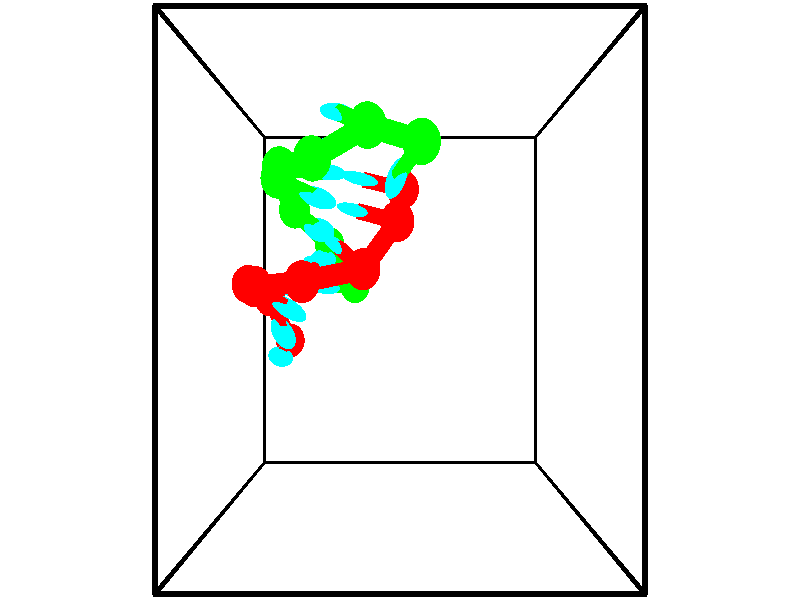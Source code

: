 // switches for output
#declare DRAW_BASES = 1; // possible values are 0, 1; only relevant for DNA ribbons
#declare DRAW_BASES_TYPE = 3; // possible values are 1, 2, 3; only relevant for DNA ribbons
#declare DRAW_FOG = 0; // set to 1 to enable fog

#include "colors.inc"

#include "transforms.inc"
background { rgb <1, 1, 1>}

#default {
   normal{
       ripples 0.25
       frequency 0.20
       turbulence 0.2
       lambda 5
   }
	finish {
		phong 0.1
		phong_size 40.
	}
}

// original window dimensions: 1024x640


// camera settings

camera {
	sky <-0, 1, 0>
	up <-0, 1, 0>
	right 1.6 * <1, 0, 0>
	location <2.5, 2.5, 11.1562>
	look_at <2.5, 2.5, 2.5>
	direction <0, 0, -8.6562>
	angle 67.0682
}


# declare cpy_camera_pos = <2.5, 2.5, 11.1562>;
# if (DRAW_FOG = 1)
fog {
	fog_type 2
	up vnormalize(cpy_camera_pos)
	color rgbt<1,1,1,0.3>
	distance 1e-5
	fog_alt 3e-3
	fog_offset 4
}
# end


// LIGHTS

# declare lum = 6;
global_settings {
	ambient_light rgb lum * <0.05, 0.05, 0.05>
	max_trace_level 15
}# declare cpy_direct_light_amount = 0.25;
light_source
{	1000 * <-1, -1, 1>,
	rgb lum * cpy_direct_light_amount
	parallel
}

light_source
{	1000 * <1, 1, -1>,
	rgb lum * cpy_direct_light_amount
	parallel
}

// strand 0

// nucleotide -1

// particle -1
sphere {
	<0.558063, 1.902774, 0.467692> 0.250000
	pigment { color rgbt <1,0,0,0> }
	no_shadow
}
cylinder {
	<0.537750, 1.798042, 0.853203>,  <0.525563, 1.735203, 1.084509>, 0.100000
	pigment { color rgbt <1,0,0,0> }
	no_shadow
}
cylinder {
	<0.537750, 1.798042, 0.853203>,  <0.558063, 1.902774, 0.467692>, 0.100000
	pigment { color rgbt <1,0,0,0> }
	no_shadow
}

// particle -1
sphere {
	<0.537750, 1.798042, 0.853203> 0.100000
	pigment { color rgbt <1,0,0,0> }
	no_shadow
}
sphere {
	0, 1
	scale<0.080000,0.200000,0.300000>
	matrix <0.336689, 0.904042, 0.263341,
		-0.940246, 0.337866, 0.042247,
		-0.050781, -0.261830, 0.963777,
		0.522516, 1.719493, 1.142336>
	pigment { color rgbt <0,1,1,0> }
	no_shadow
}
cylinder {
	<0.297952, 2.518930, 0.933722>,  <0.558063, 1.902774, 0.467692>, 0.130000
	pigment { color rgbt <1,0,0,0> }
	no_shadow
}

// nucleotide -1

// particle -1
sphere {
	<0.297952, 2.518930, 0.933722> 0.250000
	pigment { color rgbt <1,0,0,0> }
	no_shadow
}
cylinder {
	<0.472298, 2.253036, 1.176424>,  <0.576905, 2.093500, 1.322045>, 0.100000
	pigment { color rgbt <1,0,0,0> }
	no_shadow
}
cylinder {
	<0.472298, 2.253036, 1.176424>,  <0.297952, 2.518930, 0.933722>, 0.100000
	pigment { color rgbt <1,0,0,0> }
	no_shadow
}

// particle -1
sphere {
	<0.472298, 2.253036, 1.176424> 0.100000
	pigment { color rgbt <1,0,0,0> }
	no_shadow
}
sphere {
	0, 1
	scale<0.080000,0.200000,0.300000>
	matrix <0.463337, 0.743691, 0.481915,
		-0.771583, 0.071081, 0.632145,
		0.435865, -0.664734, 0.606754,
		0.603057, 2.053617, 1.358450>
	pigment { color rgbt <0,1,1,0> }
	no_shadow
}
cylinder {
	<0.131660, 2.704525, 1.737880>,  <0.297952, 2.518930, 0.933722>, 0.130000
	pigment { color rgbt <1,0,0,0> }
	no_shadow
}

// nucleotide -1

// particle -1
sphere {
	<0.131660, 2.704525, 1.737880> 0.250000
	pigment { color rgbt <1,0,0,0> }
	no_shadow
}
cylinder {
	<0.482258, 2.523180, 1.673107>,  <0.692616, 2.414373, 1.634244>, 0.100000
	pigment { color rgbt <1,0,0,0> }
	no_shadow
}
cylinder {
	<0.482258, 2.523180, 1.673107>,  <0.131660, 2.704525, 1.737880>, 0.100000
	pigment { color rgbt <1,0,0,0> }
	no_shadow
}

// particle -1
sphere {
	<0.482258, 2.523180, 1.673107> 0.100000
	pigment { color rgbt <1,0,0,0> }
	no_shadow
}
sphere {
	0, 1
	scale<0.080000,0.200000,0.300000>
	matrix <0.475664, 0.763741, 0.436398,
		-0.074172, -0.459525, 0.885062,
		0.876494, -0.453361, -0.161931,
		0.745206, 2.387172, 1.624528>
	pigment { color rgbt <0,1,1,0> }
	no_shadow
}
cylinder {
	<0.393834, 2.661824, 2.392466>,  <0.131660, 2.704525, 1.737880>, 0.130000
	pigment { color rgbt <1,0,0,0> }
	no_shadow
}

// nucleotide -1

// particle -1
sphere {
	<0.393834, 2.661824, 2.392466> 0.250000
	pigment { color rgbt <1,0,0,0> }
	no_shadow
}
cylinder {
	<0.659599, 2.676277, 2.093870>,  <0.819059, 2.684949, 1.914712>, 0.100000
	pigment { color rgbt <1,0,0,0> }
	no_shadow
}
cylinder {
	<0.659599, 2.676277, 2.093870>,  <0.393834, 2.661824, 2.392466>, 0.100000
	pigment { color rgbt <1,0,0,0> }
	no_shadow
}

// particle -1
sphere {
	<0.659599, 2.676277, 2.093870> 0.100000
	pigment { color rgbt <1,0,0,0> }
	no_shadow
}
sphere {
	0, 1
	scale<0.080000,0.200000,0.300000>
	matrix <0.544389, 0.660940, 0.516526,
		0.512049, -0.749568, 0.419468,
		0.664415, 0.036133, -0.746491,
		0.858924, 2.687117, 1.869923>
	pigment { color rgbt <0,1,1,0> }
	no_shadow
}
cylinder {
	<1.125897, 2.713724, 2.691249>,  <0.393834, 2.661824, 2.392466>, 0.130000
	pigment { color rgbt <1,0,0,0> }
	no_shadow
}

// nucleotide -1

// particle -1
sphere {
	<1.125897, 2.713724, 2.691249> 0.250000
	pigment { color rgbt <1,0,0,0> }
	no_shadow
}
cylinder {
	<1.175453, 2.819336, 2.308640>,  <1.205187, 2.882703, 2.079074>, 0.100000
	pigment { color rgbt <1,0,0,0> }
	no_shadow
}
cylinder {
	<1.175453, 2.819336, 2.308640>,  <1.125897, 2.713724, 2.691249>, 0.100000
	pigment { color rgbt <1,0,0,0> }
	no_shadow
}

// particle -1
sphere {
	<1.175453, 2.819336, 2.308640> 0.100000
	pigment { color rgbt <1,0,0,0> }
	no_shadow
}
sphere {
	0, 1
	scale<0.080000,0.200000,0.300000>
	matrix <0.655946, 0.701511, 0.278598,
		0.744571, -0.661944, -0.086279,
		0.123891, 0.264030, -0.956525,
		1.212620, 2.898545, 2.021682>
	pigment { color rgbt <0,1,1,0> }
	no_shadow
}
cylinder {
	<1.969682, 2.865984, 2.533649>,  <1.125897, 2.713724, 2.691249>, 0.130000
	pigment { color rgbt <1,0,0,0> }
	no_shadow
}

// nucleotide -1

// particle -1
sphere {
	<1.969682, 2.865984, 2.533649> 0.250000
	pigment { color rgbt <1,0,0,0> }
	no_shadow
}
cylinder {
	<1.731556, 3.044344, 2.266285>,  <1.588680, 3.151360, 2.105866>, 0.100000
	pigment { color rgbt <1,0,0,0> }
	no_shadow
}
cylinder {
	<1.731556, 3.044344, 2.266285>,  <1.969682, 2.865984, 2.533649>, 0.100000
	pigment { color rgbt <1,0,0,0> }
	no_shadow
}

// particle -1
sphere {
	<1.731556, 3.044344, 2.266285> 0.100000
	pigment { color rgbt <1,0,0,0> }
	no_shadow
}
sphere {
	0, 1
	scale<0.080000,0.200000,0.300000>
	matrix <0.451001, 0.873914, 0.181309,
		0.664979, -0.193517, -0.721356,
		-0.595316, 0.445899, -0.668410,
		1.552961, 3.178114, 2.065762>
	pigment { color rgbt <0,1,1,0> }
	no_shadow
}
cylinder {
	<2.459049, 3.457465, 2.330131>,  <1.969682, 2.865984, 2.533649>, 0.130000
	pigment { color rgbt <1,0,0,0> }
	no_shadow
}

// nucleotide -1

// particle -1
sphere {
	<2.459049, 3.457465, 2.330131> 0.250000
	pigment { color rgbt <1,0,0,0> }
	no_shadow
}
cylinder {
	<2.096771, 3.551867, 2.189266>,  <1.879404, 3.608508, 2.104747>, 0.100000
	pigment { color rgbt <1,0,0,0> }
	no_shadow
}
cylinder {
	<2.096771, 3.551867, 2.189266>,  <2.459049, 3.457465, 2.330131>, 0.100000
	pigment { color rgbt <1,0,0,0> }
	no_shadow
}

// particle -1
sphere {
	<2.096771, 3.551867, 2.189266> 0.100000
	pigment { color rgbt <1,0,0,0> }
	no_shadow
}
sphere {
	0, 1
	scale<0.080000,0.200000,0.300000>
	matrix <0.212626, 0.971555, 0.104260,
		0.366751, 0.019549, -0.930114,
		-0.905695, 0.236004, -0.352162,
		1.825063, 3.622668, 2.083617>
	pigment { color rgbt <0,1,1,0> }
	no_shadow
}
cylinder {
	<2.544971, 3.935649, 1.759212>,  <2.459049, 3.457465, 2.330131>, 0.130000
	pigment { color rgbt <1,0,0,0> }
	no_shadow
}

// nucleotide -1

// particle -1
sphere {
	<2.544971, 3.935649, 1.759212> 0.250000
	pigment { color rgbt <1,0,0,0> }
	no_shadow
}
cylinder {
	<2.174114, 3.990095, 1.898857>,  <1.951600, 4.022763, 1.982644>, 0.100000
	pigment { color rgbt <1,0,0,0> }
	no_shadow
}
cylinder {
	<2.174114, 3.990095, 1.898857>,  <2.544971, 3.935649, 1.759212>, 0.100000
	pigment { color rgbt <1,0,0,0> }
	no_shadow
}

// particle -1
sphere {
	<2.174114, 3.990095, 1.898857> 0.100000
	pigment { color rgbt <1,0,0,0> }
	no_shadow
}
sphere {
	0, 1
	scale<0.080000,0.200000,0.300000>
	matrix <0.184586, 0.976709, 0.109398,
		-0.326092, 0.165869, -0.930673,
		-0.927142, 0.136115, 0.349114,
		1.895972, 4.030930, 2.003591>
	pigment { color rgbt <0,1,1,0> }
	no_shadow
}
// strand 1

// nucleotide -1

// particle -1
sphere {
	<2.780487, 4.214155, 3.318728> 0.250000
	pigment { color rgbt <0,1,0,0> }
	no_shadow
}
cylinder {
	<2.589958, 4.037445, 3.014635>,  <2.475641, 3.931419, 2.832179>, 0.100000
	pigment { color rgbt <0,1,0,0> }
	no_shadow
}
cylinder {
	<2.589958, 4.037445, 3.014635>,  <2.780487, 4.214155, 3.318728>, 0.100000
	pigment { color rgbt <0,1,0,0> }
	no_shadow
}

// particle -1
sphere {
	<2.589958, 4.037445, 3.014635> 0.100000
	pigment { color rgbt <0,1,0,0> }
	no_shadow
}
sphere {
	0, 1
	scale<0.080000,0.200000,0.300000>
	matrix <0.868470, -0.101271, -0.485287,
		0.137397, -0.891392, 0.431905,
		-0.476321, -0.441774, -0.760233,
		2.447062, 3.904913, 2.786565>
	pigment { color rgbt <0,1,1,0> }
	no_shadow
}
cylinder {
	<2.078902, 4.389383, 3.323661>,  <2.780487, 4.214155, 3.318728>, 0.130000
	pigment { color rgbt <0,1,0,0> }
	no_shadow
}

// nucleotide -1

// particle -1
sphere {
	<2.078902, 4.389383, 3.323661> 0.250000
	pigment { color rgbt <0,1,0,0> }
	no_shadow
}
cylinder {
	<1.824448, 4.542229, 3.055536>,  <1.671775, 4.633936, 2.894661>, 0.100000
	pigment { color rgbt <0,1,0,0> }
	no_shadow
}
cylinder {
	<1.824448, 4.542229, 3.055536>,  <2.078902, 4.389383, 3.323661>, 0.100000
	pigment { color rgbt <0,1,0,0> }
	no_shadow
}

// particle -1
sphere {
	<1.824448, 4.542229, 3.055536> 0.100000
	pigment { color rgbt <0,1,0,0> }
	no_shadow
}
sphere {
	0, 1
	scale<0.080000,0.200000,0.300000>
	matrix <-0.017576, -0.875708, -0.482522,
		-0.771376, -0.295168, 0.563786,
		-0.636136, 0.382115, -0.670312,
		1.633607, 4.656863, 2.854443>
	pigment { color rgbt <0,1,1,0> }
	no_shadow
}
cylinder {
	<1.337485, 4.057476, 3.181609>,  <2.078902, 4.389383, 3.323661>, 0.130000
	pigment { color rgbt <0,1,0,0> }
	no_shadow
}

// nucleotide -1

// particle -1
sphere {
	<1.337485, 4.057476, 3.181609> 0.250000
	pigment { color rgbt <0,1,0,0> }
	no_shadow
}
cylinder {
	<1.452820, 4.214680, 2.832346>,  <1.522020, 4.309002, 2.622788>, 0.100000
	pigment { color rgbt <0,1,0,0> }
	no_shadow
}
cylinder {
	<1.452820, 4.214680, 2.832346>,  <1.337485, 4.057476, 3.181609>, 0.100000
	pigment { color rgbt <0,1,0,0> }
	no_shadow
}

// particle -1
sphere {
	<1.452820, 4.214680, 2.832346> 0.100000
	pigment { color rgbt <0,1,0,0> }
	no_shadow
}
sphere {
	0, 1
	scale<0.080000,0.200000,0.300000>
	matrix <-0.148432, -0.882519, -0.446237,
		-0.945955, 0.258271, -0.196127,
		0.288336, 0.393009, -0.873159,
		1.539321, 4.332582, 2.570398>
	pigment { color rgbt <0,1,1,0> }
	no_shadow
}
cylinder {
	<0.805233, 4.051762, 2.641385>,  <1.337485, 4.057476, 3.181609>, 0.130000
	pigment { color rgbt <0,1,0,0> }
	no_shadow
}

// nucleotide -1

// particle -1
sphere {
	<0.805233, 4.051762, 2.641385> 0.250000
	pigment { color rgbt <0,1,0,0> }
	no_shadow
}
cylinder {
	<1.158821, 4.059647, 2.454535>,  <1.370974, 4.064377, 2.342424>, 0.100000
	pigment { color rgbt <0,1,0,0> }
	no_shadow
}
cylinder {
	<1.158821, 4.059647, 2.454535>,  <0.805233, 4.051762, 2.641385>, 0.100000
	pigment { color rgbt <0,1,0,0> }
	no_shadow
}

// particle -1
sphere {
	<1.158821, 4.059647, 2.454535> 0.100000
	pigment { color rgbt <0,1,0,0> }
	no_shadow
}
sphere {
	0, 1
	scale<0.080000,0.200000,0.300000>
	matrix <-0.208284, -0.877890, -0.431193,
		-0.418585, 0.478457, -0.771924,
		0.883971, 0.019712, -0.467126,
		1.424012, 4.065560, 2.314397>
	pigment { color rgbt <0,1,1,0> }
	no_shadow
}
cylinder {
	<0.614715, 4.049712, 1.891691>,  <0.805233, 4.051762, 2.641385>, 0.130000
	pigment { color rgbt <0,1,0,0> }
	no_shadow
}

// nucleotide -1

// particle -1
sphere {
	<0.614715, 4.049712, 1.891691> 0.250000
	pigment { color rgbt <0,1,0,0> }
	no_shadow
}
cylinder {
	<0.979637, 3.903049, 1.964642>,  <1.198591, 3.815052, 2.008412>, 0.100000
	pigment { color rgbt <0,1,0,0> }
	no_shadow
}
cylinder {
	<0.979637, 3.903049, 1.964642>,  <0.614715, 4.049712, 1.891691>, 0.100000
	pigment { color rgbt <0,1,0,0> }
	no_shadow
}

// particle -1
sphere {
	<0.979637, 3.903049, 1.964642> 0.100000
	pigment { color rgbt <0,1,0,0> }
	no_shadow
}
sphere {
	0, 1
	scale<0.080000,0.200000,0.300000>
	matrix <-0.188183, -0.770910, -0.608510,
		0.363710, 0.520827, -0.772304,
		0.912306, -0.366656, 0.182377,
		1.253329, 3.793053, 2.019355>
	pigment { color rgbt <0,1,1,0> }
	no_shadow
}
cylinder {
	<0.768723, 3.728979, 1.247765>,  <0.614715, 4.049712, 1.891691>, 0.130000
	pigment { color rgbt <0,1,0,0> }
	no_shadow
}

// nucleotide -1

// particle -1
sphere {
	<0.768723, 3.728979, 1.247765> 0.250000
	pigment { color rgbt <0,1,0,0> }
	no_shadow
}
cylinder {
	<1.032951, 3.552914, 1.491043>,  <1.191488, 3.447274, 1.637010>, 0.100000
	pigment { color rgbt <0,1,0,0> }
	no_shadow
}
cylinder {
	<1.032951, 3.552914, 1.491043>,  <0.768723, 3.728979, 1.247765>, 0.100000
	pigment { color rgbt <0,1,0,0> }
	no_shadow
}

// particle -1
sphere {
	<1.032951, 3.552914, 1.491043> 0.100000
	pigment { color rgbt <0,1,0,0> }
	no_shadow
}
sphere {
	0, 1
	scale<0.080000,0.200000,0.300000>
	matrix <0.079348, -0.764633, -0.639563,
		0.746559, 0.470736, -0.470168,
		0.660571, -0.440164, 0.608195,
		1.231123, 3.420864, 1.673502>
	pigment { color rgbt <0,1,1,0> }
	no_shadow
}
cylinder {
	<1.295062, 3.290881, 0.802186>,  <0.768723, 3.728979, 1.247765>, 0.130000
	pigment { color rgbt <0,1,0,0> }
	no_shadow
}

// nucleotide -1

// particle -1
sphere {
	<1.295062, 3.290881, 0.802186> 0.250000
	pigment { color rgbt <0,1,0,0> }
	no_shadow
}
cylinder {
	<1.281532, 3.155800, 1.178444>,  <1.273414, 3.074751, 1.404199>, 0.100000
	pigment { color rgbt <0,1,0,0> }
	no_shadow
}
cylinder {
	<1.281532, 3.155800, 1.178444>,  <1.295062, 3.290881, 0.802186>, 0.100000
	pigment { color rgbt <0,1,0,0> }
	no_shadow
}

// particle -1
sphere {
	<1.281532, 3.155800, 1.178444> 0.100000
	pigment { color rgbt <0,1,0,0> }
	no_shadow
}
sphere {
	0, 1
	scale<0.080000,0.200000,0.300000>
	matrix <-0.165874, -0.926233, -0.338494,
		0.985567, -0.167478, -0.024686,
		-0.033825, -0.337703, 0.940645,
		1.271385, 3.054489, 1.460637>
	pigment { color rgbt <0,1,1,0> }
	no_shadow
}
cylinder {
	<1.732449, 2.703964, 0.837578>,  <1.295062, 3.290881, 0.802186>, 0.130000
	pigment { color rgbt <0,1,0,0> }
	no_shadow
}

// nucleotide -1

// particle -1
sphere {
	<1.732449, 2.703964, 0.837578> 0.250000
	pigment { color rgbt <0,1,0,0> }
	no_shadow
}
cylinder {
	<1.469780, 2.694347, 1.139095>,  <1.312179, 2.688578, 1.320006>, 0.100000
	pigment { color rgbt <0,1,0,0> }
	no_shadow
}
cylinder {
	<1.469780, 2.694347, 1.139095>,  <1.732449, 2.703964, 0.837578>, 0.100000
	pigment { color rgbt <0,1,0,0> }
	no_shadow
}

// particle -1
sphere {
	<1.469780, 2.694347, 1.139095> 0.100000
	pigment { color rgbt <0,1,0,0> }
	no_shadow
}
sphere {
	0, 1
	scale<0.080000,0.200000,0.300000>
	matrix <-0.285512, -0.917176, -0.277978,
		0.698043, -0.397757, 0.595420,
		-0.656672, -0.024041, 0.753793,
		1.272778, 2.687135, 1.365233>
	pigment { color rgbt <0,1,1,0> }
	no_shadow
}
// box output
cylinder {
	<0.000000, 0.000000, 0.000000>,  <5.000000, 0.000000, 0.000000>, 0.025000
	pigment { color rgbt <0,0,0,0> }
	no_shadow
}
cylinder {
	<0.000000, 0.000000, 0.000000>,  <0.000000, 5.000000, 0.000000>, 0.025000
	pigment { color rgbt <0,0,0,0> }
	no_shadow
}
cylinder {
	<0.000000, 0.000000, 0.000000>,  <0.000000, 0.000000, 5.000000>, 0.025000
	pigment { color rgbt <0,0,0,0> }
	no_shadow
}
cylinder {
	<5.000000, 5.000000, 5.000000>,  <0.000000, 5.000000, 5.000000>, 0.025000
	pigment { color rgbt <0,0,0,0> }
	no_shadow
}
cylinder {
	<5.000000, 5.000000, 5.000000>,  <5.000000, 0.000000, 5.000000>, 0.025000
	pigment { color rgbt <0,0,0,0> }
	no_shadow
}
cylinder {
	<5.000000, 5.000000, 5.000000>,  <5.000000, 5.000000, 0.000000>, 0.025000
	pigment { color rgbt <0,0,0,0> }
	no_shadow
}
cylinder {
	<0.000000, 0.000000, 5.000000>,  <0.000000, 5.000000, 5.000000>, 0.025000
	pigment { color rgbt <0,0,0,0> }
	no_shadow
}
cylinder {
	<0.000000, 0.000000, 5.000000>,  <5.000000, 0.000000, 5.000000>, 0.025000
	pigment { color rgbt <0,0,0,0> }
	no_shadow
}
cylinder {
	<5.000000, 5.000000, 0.000000>,  <0.000000, 5.000000, 0.000000>, 0.025000
	pigment { color rgbt <0,0,0,0> }
	no_shadow
}
cylinder {
	<5.000000, 5.000000, 0.000000>,  <5.000000, 0.000000, 0.000000>, 0.025000
	pigment { color rgbt <0,0,0,0> }
	no_shadow
}
cylinder {
	<5.000000, 0.000000, 5.000000>,  <5.000000, 0.000000, 0.000000>, 0.025000
	pigment { color rgbt <0,0,0,0> }
	no_shadow
}
cylinder {
	<0.000000, 5.000000, 0.000000>,  <0.000000, 5.000000, 5.000000>, 0.025000
	pigment { color rgbt <0,0,0,0> }
	no_shadow
}
// end of box output

